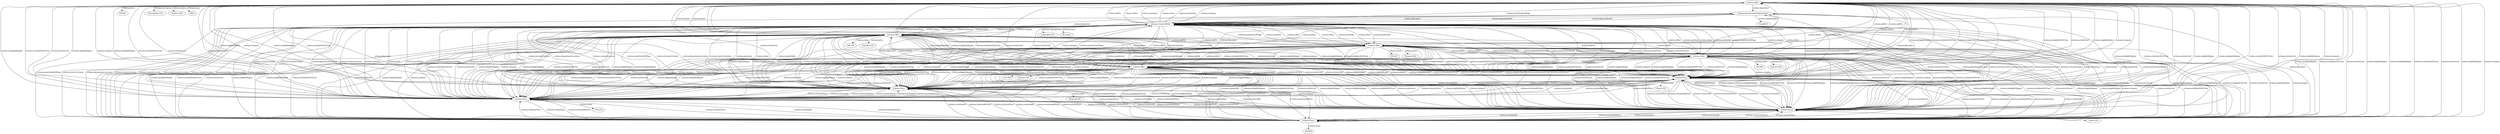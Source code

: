 digraph {
  "991062" [type=attribute_name,label="991062"]
  "2701270" [type=attribute_name,label="2701270"]
  Send0933 [type=attribute_name,label=Send0933]
  "schema-dig:PersonOrOrganization1" [type=class_uri,label="schema-dig:PersonOrOrganization"]
  Copyright1423 [type=attribute_name,label=Copyright1423]
  "schema:CreativeWork1" [type=class_uri,label="schema:CreativeWork"]
  file_name [type=attribute_name,label=file_name]
  Description1191 [type=attribute_name,label=Description1191]
  "schema:Offer1" [type=class_uri,label="schema:Offer"]
  Expires1091 [type=attribute_name,label=Expires1091]
  "0003" [type=attribute_name,label="0003"]
  "001236" [type=attribute_name,label="001236"]
  "schema:Offer2" [type=class_uri,label="schema:Offer"]
  Listings1232 [type=attribute_name,label=Listings1232]
  "001267" [type=attribute_name,label="001267"]
  "schema:Offer3" [type=class_uri,label="schema:Offer"]
  Kansas1264 [type=attribute_name,label=Kansas1264]
  "001298" [type=attribute_name,label="001298"]
  "schema:Offer4" [type=class_uri,label="schema:Offer"]
  Kansas1294 [type=attribute_name,label=Kansas1294]
  set1328 [type=attribute_name,label=set1328]
  "schema:Offer5" [type=class_uri,label="schema:Offer"]
  Kansas1324 [type=attribute_name,label=Kansas1324]
  "001068" [type=attribute_name,label="001068"]
  "schema:Place1" [type=class_uri,label="schema:Place"]
  Citori1239 [type=attribute_name,label=Citori1239]
  "schema:Place2" [type=class_uri,label="schema:Place"]
  "schema:Place3" [type=class_uri,label="schema:Place"]
  Reduced1301 [type=attribute_name,label=Reduced1301]
  "schema:Place4" [type=class_uri,label="schema:Place"]
  Boots1331 [type=attribute_name,label=Boots1331]
  "schema:Place5" [type=class_uri,label="schema:Place"]
  "schema-dig:PersonOrOrganization1" -> Send0933 [label="schema-dig:identifier",type=st_property_uri]
  "schema:CreativeWork1" -> Copyright1423 [label="schema:copyrightYear",type=st_property_uri]
  "schema:CreativeWork1" -> file_name [label="schema:name",type=st_property_uri]
  "schema:Offer1" -> Description1191 [label="schema:description",type=st_property_uri]
  "schema:Offer1" -> Expires1091 [label="schema:expires",type=st_property_uri]
  "schema:Offer1" -> "0003" [label="schema:name",type=st_property_uri]
  "schema:Offer1" -> "991062" [label="schema:price",type=st_property_uri]
  "schema:Offer2" -> "001236" [label="schema:name",type=st_property_uri]
  "schema:Offer2" -> Listings1232 [label="schema:price",type=st_property_uri]
  "schema:Offer3" -> "001267" [label="schema:name",type=st_property_uri]
  "schema:Offer3" -> Kansas1264 [label="schema:price",type=st_property_uri]
  "schema:Offer4" -> "001298" [label="schema:name",type=st_property_uri]
  "schema:Offer4" -> Kansas1294 [label="schema:price",type=st_property_uri]
  "schema:Offer5" -> set1328 [label="schema:name",type=st_property_uri]
  "schema:Offer5" -> Kansas1324 [label="schema:price",type=st_property_uri]
  "schema:Place1" -> "001068" [label="schema:name",type=st_property_uri]
  "schema:Place2" -> Citori1239 [label="schema:name",type=st_property_uri]
  "schema:Place3" -> "2701270" [label="schema:name",type=st_property_uri]
  "schema:Place4" -> Reduced1301 [label="schema:name",type=st_property_uri]
  "schema:Place5" -> Boots1331 [label="schema:name",type=st_property_uri]
  "schema-dig:PersonOrOrganization1" -> "schema:CreativeWork1" [label="schema-dig:isAuthorOf",type=direct_property_uri,weight=1]
  "schema:CreativeWork1" -> "schema:CreativeWork1" [label="schema:hasPart",type=direct_property_uri,weight=1]
  "schema:CreativeWork1" -> "schema:CreativeWork1" [label="schema:isPartOf",type=direct_property_uri,weight=1]
  "schema:CreativeWork1" -> "schema:CreativeWork1" [label="schema-dig:isAbstractPartOf",type=direct_property_uri,weight=1]
  "schema:CreativeWork1" -> "schema:CreativeWork1" [label="schema-dig:isCitationOf",type=direct_property_uri,weight=1]
  "schema:CreativeWork1" -> "schema:CreativeWork1" [label="schema:citation",type=direct_property_uri,weight=1]
  "schema:CreativeWork1" -> "schema:CreativeWork1" [label="schema:workExample",type=direct_property_uri,weight=1]
  "schema:CreativeWork1" -> "schema:CreativeWork1" [label="schema:exampleOfWork",type=direct_property_uri,weight=1]
  "schema:CreativeWork1" -> "schema:CreativeWork1" [label="schema:license",type=direct_property_uri,weight=1]
  "schema:CreativeWork1" -> "schema:CreativeWork1" [label="schema:translationOfWork",type=direct_property_uri,weight=1]
  "schema:CreativeWork1" -> "schema:CreativeWork1" [label="schema:workTranslation",type=direct_property_uri,weight=1]
  "schema:CreativeWork1" -> "schema:Offer1" [label="schema:offers",type=direct_property_uri,weight=1]
  "schema:CreativeWork1" -> "schema:Offer2" [label="schema:offers",type=direct_property_uri,weight=1]
  "schema:CreativeWork1" -> "schema:Offer3" [label="schema:offers",type=direct_property_uri,weight=1]
  "schema:CreativeWork1" -> "schema:Offer4" [label="schema:offers",type=direct_property_uri,weight=1]
  "schema:CreativeWork1" -> "schema:Offer5" [label="schema:offers",type=direct_property_uri,weight=1]
  "schema:CreativeWork1" -> "schema:Place1" [label="schema:locationCreated",type=direct_property_uri,weight=1]
  "schema:CreativeWork1" -> "schema:Place2" [label="schema:locationCreated",type=direct_property_uri,weight=1]
  "schema:CreativeWork1" -> "schema:Place3" [label="schema:locationCreated",type=direct_property_uri,weight=1]
  "schema:CreativeWork1" -> "schema:Place4" [label="schema:locationCreated",type=direct_property_uri,weight=1]
  "schema:CreativeWork1" -> "schema:Place5" [label="schema:locationCreated",type=direct_property_uri,weight=1]
  "schema:CreativeWork1" -> "schema:Place1" [label="schema-dig:primaryLocation",type=direct_property_uri,weight=1]
  "schema:CreativeWork1" -> "schema:Place2" [label="schema-dig:primaryLocation",type=direct_property_uri,weight=1]
  "schema:CreativeWork1" -> "schema:Place3" [label="schema-dig:primaryLocation",type=direct_property_uri,weight=1]
  "schema:CreativeWork1" -> "schema:Place4" [label="schema-dig:primaryLocation",type=direct_property_uri,weight=1]
  "schema:CreativeWork1" -> "schema:Place5" [label="schema-dig:primaryLocation",type=direct_property_uri,weight=1]
  "schema:CreativeWork1" -> "schema:Place1" [label="schema:contentLocation",type=direct_property_uri,weight=1]
  "schema:CreativeWork1" -> "schema:Place2" [label="schema:contentLocation",type=direct_property_uri,weight=1]
  "schema:CreativeWork1" -> "schema:Place3" [label="schema:contentLocation",type=direct_property_uri,weight=1]
  "schema:CreativeWork1" -> "schema:Place4" [label="schema:contentLocation",type=direct_property_uri,weight=1]
  "schema:CreativeWork1" -> "schema:Place5" [label="schema:contentLocation",type=direct_property_uri,weight=1]
  "schema:Offer1" -> "schema:Offer1" [label="schema:addOn",type=direct_property_uri,weight=1]
  "schema:Offer1" -> "schema:Offer2" [label="schema:addOn",type=direct_property_uri,weight=1]
  "schema:Offer1" -> "schema:Offer3" [label="schema:addOn",type=direct_property_uri,weight=1]
  "schema:Offer1" -> "schema:Offer4" [label="schema:addOn",type=direct_property_uri,weight=1]
  "schema:Offer1" -> "schema:Offer5" [label="schema:addOn",type=direct_property_uri,weight=1]
  "schema:Offer2" -> "schema:Offer1" [label="schema:addOn",type=direct_property_uri,weight=1]
  "schema:Offer2" -> "schema:Offer2" [label="schema:addOn",type=direct_property_uri,weight=1]
  "schema:Offer2" -> "schema:Offer3" [label="schema:addOn",type=direct_property_uri,weight=1]
  "schema:Offer2" -> "schema:Offer4" [label="schema:addOn",type=direct_property_uri,weight=1]
  "schema:Offer2" -> "schema:Offer5" [label="schema:addOn",type=direct_property_uri,weight=1]
  "schema:Offer3" -> "schema:Offer1" [label="schema:addOn",type=direct_property_uri,weight=1]
  "schema:Offer3" -> "schema:Offer2" [label="schema:addOn",type=direct_property_uri,weight=1]
  "schema:Offer3" -> "schema:Offer3" [label="schema:addOn",type=direct_property_uri,weight=1]
  "schema:Offer3" -> "schema:Offer4" [label="schema:addOn",type=direct_property_uri,weight=1]
  "schema:Offer3" -> "schema:Offer5" [label="schema:addOn",type=direct_property_uri,weight=1]
  "schema:Offer4" -> "schema:Offer1" [label="schema:addOn",type=direct_property_uri,weight=1]
  "schema:Offer4" -> "schema:Offer2" [label="schema:addOn",type=direct_property_uri,weight=1]
  "schema:Offer4" -> "schema:Offer3" [label="schema:addOn",type=direct_property_uri,weight=1]
  "schema:Offer4" -> "schema:Offer4" [label="schema:addOn",type=direct_property_uri,weight=1]
  "schema:Offer4" -> "schema:Offer5" [label="schema:addOn",type=direct_property_uri,weight=1]
  "schema:Offer5" -> "schema:Offer1" [label="schema:addOn",type=direct_property_uri,weight=1]
  "schema:Offer5" -> "schema:Offer2" [label="schema:addOn",type=direct_property_uri,weight=1]
  "schema:Offer5" -> "schema:Offer3" [label="schema:addOn",type=direct_property_uri,weight=1]
  "schema:Offer5" -> "schema:Offer4" [label="schema:addOn",type=direct_property_uri,weight=1]
  "schema:Offer5" -> "schema:Offer5" [label="schema:addOn",type=direct_property_uri,weight=1]
  "schema:Offer1" -> "schema:Place1" [label="schema:ineligibleRegion",type=direct_property_uri,weight=1]
  "schema:Offer1" -> "schema:Place2" [label="schema:ineligibleRegion",type=direct_property_uri,weight=1]
  "schema:Offer1" -> "schema:Place3" [label="schema:ineligibleRegion",type=direct_property_uri,weight=1]
  "schema:Offer1" -> "schema:Place4" [label="schema:ineligibleRegion",type=direct_property_uri,weight=1]
  "schema:Offer1" -> "schema:Place5" [label="schema:ineligibleRegion",type=direct_property_uri,weight=1]
  "schema:Offer2" -> "schema:Place1" [label="schema:ineligibleRegion",type=direct_property_uri,weight=1]
  "schema:Offer2" -> "schema:Place2" [label="schema:ineligibleRegion",type=direct_property_uri,weight=1]
  "schema:Offer2" -> "schema:Place3" [label="schema:ineligibleRegion",type=direct_property_uri,weight=1]
  "schema:Offer2" -> "schema:Place4" [label="schema:ineligibleRegion",type=direct_property_uri,weight=1]
  "schema:Offer2" -> "schema:Place5" [label="schema:ineligibleRegion",type=direct_property_uri,weight=1]
  "schema:Offer3" -> "schema:Place1" [label="schema:ineligibleRegion",type=direct_property_uri,weight=1]
  "schema:Offer3" -> "schema:Place2" [label="schema:ineligibleRegion",type=direct_property_uri,weight=1]
  "schema:Offer3" -> "schema:Place3" [label="schema:ineligibleRegion",type=direct_property_uri,weight=1]
  "schema:Offer3" -> "schema:Place4" [label="schema:ineligibleRegion",type=direct_property_uri,weight=1]
  "schema:Offer3" -> "schema:Place5" [label="schema:ineligibleRegion",type=direct_property_uri,weight=1]
  "schema:Offer4" -> "schema:Place1" [label="schema:ineligibleRegion",type=direct_property_uri,weight=1]
  "schema:Offer4" -> "schema:Place2" [label="schema:ineligibleRegion",type=direct_property_uri,weight=1]
  "schema:Offer4" -> "schema:Place3" [label="schema:ineligibleRegion",type=direct_property_uri,weight=1]
  "schema:Offer4" -> "schema:Place4" [label="schema:ineligibleRegion",type=direct_property_uri,weight=1]
  "schema:Offer4" -> "schema:Place5" [label="schema:ineligibleRegion",type=direct_property_uri,weight=1]
  "schema:Offer5" -> "schema:Place1" [label="schema:ineligibleRegion",type=direct_property_uri,weight=1]
  "schema:Offer5" -> "schema:Place2" [label="schema:ineligibleRegion",type=direct_property_uri,weight=1]
  "schema:Offer5" -> "schema:Place3" [label="schema:ineligibleRegion",type=direct_property_uri,weight=1]
  "schema:Offer5" -> "schema:Place4" [label="schema:ineligibleRegion",type=direct_property_uri,weight=1]
  "schema:Offer5" -> "schema:Place5" [label="schema:ineligibleRegion",type=direct_property_uri,weight=1]
  "schema:Offer1" -> "schema:Place1" [label="schema:availableAtOrFrom",type=direct_property_uri,weight=1]
  "schema:Offer1" -> "schema:Place2" [label="schema:availableAtOrFrom",type=direct_property_uri,weight=1]
  "schema:Offer1" -> "schema:Place3" [label="schema:availableAtOrFrom",type=direct_property_uri,weight=1]
  "schema:Offer1" -> "schema:Place4" [label="schema:availableAtOrFrom",type=direct_property_uri,weight=1]
  "schema:Offer1" -> "schema:Place5" [label="schema:availableAtOrFrom",type=direct_property_uri,weight=1]
  "schema:Offer2" -> "schema:Place1" [label="schema:availableAtOrFrom",type=direct_property_uri,weight=1]
  "schema:Offer2" -> "schema:Place2" [label="schema:availableAtOrFrom",type=direct_property_uri,weight=1]
  "schema:Offer2" -> "schema:Place3" [label="schema:availableAtOrFrom",type=direct_property_uri,weight=1]
  "schema:Offer2" -> "schema:Place4" [label="schema:availableAtOrFrom",type=direct_property_uri,weight=1]
  "schema:Offer2" -> "schema:Place5" [label="schema:availableAtOrFrom",type=direct_property_uri,weight=1]
  "schema:Offer3" -> "schema:Place1" [label="schema:availableAtOrFrom",type=direct_property_uri,weight=1]
  "schema:Offer3" -> "schema:Place2" [label="schema:availableAtOrFrom",type=direct_property_uri,weight=1]
  "schema:Offer3" -> "schema:Place3" [label="schema:availableAtOrFrom",type=direct_property_uri,weight=1]
  "schema:Offer3" -> "schema:Place4" [label="schema:availableAtOrFrom",type=direct_property_uri,weight=1]
  "schema:Offer3" -> "schema:Place5" [label="schema:availableAtOrFrom",type=direct_property_uri,weight=1]
  "schema:Offer4" -> "schema:Place1" [label="schema:availableAtOrFrom",type=direct_property_uri,weight=1]
  "schema:Offer4" -> "schema:Place2" [label="schema:availableAtOrFrom",type=direct_property_uri,weight=1]
  "schema:Offer4" -> "schema:Place3" [label="schema:availableAtOrFrom",type=direct_property_uri,weight=1]
  "schema:Offer4" -> "schema:Place4" [label="schema:availableAtOrFrom",type=direct_property_uri,weight=1]
  "schema:Offer4" -> "schema:Place5" [label="schema:availableAtOrFrom",type=direct_property_uri,weight=1]
  "schema:Offer5" -> "schema:Place1" [label="schema:availableAtOrFrom",type=direct_property_uri,weight=1]
  "schema:Offer5" -> "schema:Place2" [label="schema:availableAtOrFrom",type=direct_property_uri,weight=1]
  "schema:Offer5" -> "schema:Place3" [label="schema:availableAtOrFrom",type=direct_property_uri,weight=1]
  "schema:Offer5" -> "schema:Place4" [label="schema:availableAtOrFrom",type=direct_property_uri,weight=1]
  "schema:Offer5" -> "schema:Place5" [label="schema:availableAtOrFrom",type=direct_property_uri,weight=1]
  "schema:Offer1" -> "schema:Place1" [label="schema:areaServed",type=direct_property_uri,weight=1]
  "schema:Offer1" -> "schema:Place2" [label="schema:areaServed",type=direct_property_uri,weight=1]
  "schema:Offer1" -> "schema:Place3" [label="schema:areaServed",type=direct_property_uri,weight=1]
  "schema:Offer1" -> "schema:Place4" [label="schema:areaServed",type=direct_property_uri,weight=1]
  "schema:Offer1" -> "schema:Place5" [label="schema:areaServed",type=direct_property_uri,weight=1]
  "schema:Offer2" -> "schema:Place1" [label="schema:areaServed",type=direct_property_uri,weight=1]
  "schema:Offer2" -> "schema:Place2" [label="schema:areaServed",type=direct_property_uri,weight=1]
  "schema:Offer2" -> "schema:Place3" [label="schema:areaServed",type=direct_property_uri,weight=1]
  "schema:Offer2" -> "schema:Place4" [label="schema:areaServed",type=direct_property_uri,weight=1]
  "schema:Offer2" -> "schema:Place5" [label="schema:areaServed",type=direct_property_uri,weight=1]
  "schema:Offer3" -> "schema:Place1" [label="schema:areaServed",type=direct_property_uri,weight=1]
  "schema:Offer3" -> "schema:Place2" [label="schema:areaServed",type=direct_property_uri,weight=1]
  "schema:Offer3" -> "schema:Place3" [label="schema:areaServed",type=direct_property_uri,weight=1]
  "schema:Offer3" -> "schema:Place4" [label="schema:areaServed",type=direct_property_uri,weight=1]
  "schema:Offer3" -> "schema:Place5" [label="schema:areaServed",type=direct_property_uri,weight=1]
  "schema:Offer4" -> "schema:Place1" [label="schema:areaServed",type=direct_property_uri,weight=1]
  "schema:Offer4" -> "schema:Place2" [label="schema:areaServed",type=direct_property_uri,weight=1]
  "schema:Offer4" -> "schema:Place3" [label="schema:areaServed",type=direct_property_uri,weight=1]
  "schema:Offer4" -> "schema:Place4" [label="schema:areaServed",type=direct_property_uri,weight=1]
  "schema:Offer4" -> "schema:Place5" [label="schema:areaServed",type=direct_property_uri,weight=1]
  "schema:Offer5" -> "schema:Place1" [label="schema:areaServed",type=direct_property_uri,weight=1]
  "schema:Offer5" -> "schema:Place2" [label="schema:areaServed",type=direct_property_uri,weight=1]
  "schema:Offer5" -> "schema:Place3" [label="schema:areaServed",type=direct_property_uri,weight=1]
  "schema:Offer5" -> "schema:Place4" [label="schema:areaServed",type=direct_property_uri,weight=1]
  "schema:Offer5" -> "schema:Place5" [label="schema:areaServed",type=direct_property_uri,weight=1]
  "schema:Offer1" -> "schema:Place1" [label="schema:eligibleRegion",type=direct_property_uri,weight=1]
  "schema:Offer1" -> "schema:Place2" [label="schema:eligibleRegion",type=direct_property_uri,weight=1]
  "schema:Offer1" -> "schema:Place3" [label="schema:eligibleRegion",type=direct_property_uri,weight=1]
  "schema:Offer1" -> "schema:Place4" [label="schema:eligibleRegion",type=direct_property_uri,weight=1]
  "schema:Offer1" -> "schema:Place5" [label="schema:eligibleRegion",type=direct_property_uri,weight=1]
  "schema:Offer2" -> "schema:Place1" [label="schema:eligibleRegion",type=direct_property_uri,weight=1]
  "schema:Offer2" -> "schema:Place2" [label="schema:eligibleRegion",type=direct_property_uri,weight=1]
  "schema:Offer2" -> "schema:Place3" [label="schema:eligibleRegion",type=direct_property_uri,weight=1]
  "schema:Offer2" -> "schema:Place4" [label="schema:eligibleRegion",type=direct_property_uri,weight=1]
  "schema:Offer2" -> "schema:Place5" [label="schema:eligibleRegion",type=direct_property_uri,weight=1]
  "schema:Offer3" -> "schema:Place1" [label="schema:eligibleRegion",type=direct_property_uri,weight=1]
  "schema:Offer3" -> "schema:Place2" [label="schema:eligibleRegion",type=direct_property_uri,weight=1]
  "schema:Offer3" -> "schema:Place3" [label="schema:eligibleRegion",type=direct_property_uri,weight=1]
  "schema:Offer3" -> "schema:Place4" [label="schema:eligibleRegion",type=direct_property_uri,weight=1]
  "schema:Offer3" -> "schema:Place5" [label="schema:eligibleRegion",type=direct_property_uri,weight=1]
  "schema:Offer4" -> "schema:Place1" [label="schema:eligibleRegion",type=direct_property_uri,weight=1]
  "schema:Offer4" -> "schema:Place2" [label="schema:eligibleRegion",type=direct_property_uri,weight=1]
  "schema:Offer4" -> "schema:Place3" [label="schema:eligibleRegion",type=direct_property_uri,weight=1]
  "schema:Offer4" -> "schema:Place4" [label="schema:eligibleRegion",type=direct_property_uri,weight=1]
  "schema:Offer4" -> "schema:Place5" [label="schema:eligibleRegion",type=direct_property_uri,weight=1]
  "schema:Offer5" -> "schema:Place1" [label="schema:eligibleRegion",type=direct_property_uri,weight=1]
  "schema:Offer5" -> "schema:Place2" [label="schema:eligibleRegion",type=direct_property_uri,weight=1]
  "schema:Offer5" -> "schema:Place3" [label="schema:eligibleRegion",type=direct_property_uri,weight=1]
  "schema:Offer5" -> "schema:Place4" [label="schema:eligibleRegion",type=direct_property_uri,weight=1]
  "schema:Offer5" -> "schema:Place5" [label="schema:eligibleRegion",type=direct_property_uri,weight=1]
  "schema:Place1" -> "schema:Place1" [label="schema:containedIn",type=direct_property_uri,weight=1]
  "schema:Place1" -> "schema:Place2" [label="schema:containedIn",type=direct_property_uri,weight=1]
  "schema:Place1" -> "schema:Place3" [label="schema:containedIn",type=direct_property_uri,weight=1]
  "schema:Place1" -> "schema:Place4" [label="schema:containedIn",type=direct_property_uri,weight=1]
  "schema:Place1" -> "schema:Place5" [label="schema:containedIn",type=direct_property_uri,weight=1]
  "schema:Place2" -> "schema:Place1" [label="schema:containedIn",type=direct_property_uri,weight=1]
  "schema:Place2" -> "schema:Place2" [label="schema:containedIn",type=direct_property_uri,weight=1]
  "schema:Place2" -> "schema:Place3" [label="schema:containedIn",type=direct_property_uri,weight=1]
  "schema:Place2" -> "schema:Place4" [label="schema:containedIn",type=direct_property_uri,weight=1]
  "schema:Place2" -> "schema:Place5" [label="schema:containedIn",type=direct_property_uri,weight=1]
  "schema:Place3" -> "schema:Place1" [label="schema:containedIn",type=direct_property_uri,weight=1]
  "schema:Place3" -> "schema:Place2" [label="schema:containedIn",type=direct_property_uri,weight=1]
  "schema:Place3" -> "schema:Place3" [label="schema:containedIn",type=direct_property_uri,weight=1]
  "schema:Place3" -> "schema:Place4" [label="schema:containedIn",type=direct_property_uri,weight=1]
  "schema:Place3" -> "schema:Place5" [label="schema:containedIn",type=direct_property_uri,weight=1]
  "schema:Place4" -> "schema:Place1" [label="schema:containedIn",type=direct_property_uri,weight=1]
  "schema:Place4" -> "schema:Place2" [label="schema:containedIn",type=direct_property_uri,weight=1]
  "schema:Place4" -> "schema:Place3" [label="schema:containedIn",type=direct_property_uri,weight=1]
  "schema:Place4" -> "schema:Place4" [label="schema:containedIn",type=direct_property_uri,weight=1]
  "schema:Place4" -> "schema:Place5" [label="schema:containedIn",type=direct_property_uri,weight=1]
  "schema:Place5" -> "schema:Place1" [label="schema:containedIn",type=direct_property_uri,weight=1]
  "schema:Place5" -> "schema:Place2" [label="schema:containedIn",type=direct_property_uri,weight=1]
  "schema:Place5" -> "schema:Place3" [label="schema:containedIn",type=direct_property_uri,weight=1]
  "schema:Place5" -> "schema:Place4" [label="schema:containedIn",type=direct_property_uri,weight=1]
  "schema:Place5" -> "schema:Place5" [label="schema:containedIn",type=direct_property_uri,weight=1]
  "schema:Place1" -> "schema:Place1" [label="schema:containedInPlace",type=direct_property_uri,weight=1]
  "schema:Place1" -> "schema:Place2" [label="schema:containedInPlace",type=direct_property_uri,weight=1]
  "schema:Place1" -> "schema:Place3" [label="schema:containedInPlace",type=direct_property_uri,weight=1]
  "schema:Place1" -> "schema:Place4" [label="schema:containedInPlace",type=direct_property_uri,weight=1]
  "schema:Place1" -> "schema:Place5" [label="schema:containedInPlace",type=direct_property_uri,weight=1]
  "schema:Place2" -> "schema:Place1" [label="schema:containedInPlace",type=direct_property_uri,weight=1]
  "schema:Place2" -> "schema:Place2" [label="schema:containedInPlace",type=direct_property_uri,weight=1]
  "schema:Place2" -> "schema:Place3" [label="schema:containedInPlace",type=direct_property_uri,weight=1]
  "schema:Place2" -> "schema:Place4" [label="schema:containedInPlace",type=direct_property_uri,weight=1]
  "schema:Place2" -> "schema:Place5" [label="schema:containedInPlace",type=direct_property_uri,weight=1]
  "schema:Place3" -> "schema:Place1" [label="schema:containedInPlace",type=direct_property_uri,weight=1]
  "schema:Place3" -> "schema:Place2" [label="schema:containedInPlace",type=direct_property_uri,weight=1]
  "schema:Place3" -> "schema:Place3" [label="schema:containedInPlace",type=direct_property_uri,weight=1]
  "schema:Place3" -> "schema:Place4" [label="schema:containedInPlace",type=direct_property_uri,weight=1]
  "schema:Place3" -> "schema:Place5" [label="schema:containedInPlace",type=direct_property_uri,weight=1]
  "schema:Place4" -> "schema:Place1" [label="schema:containedInPlace",type=direct_property_uri,weight=1]
  "schema:Place4" -> "schema:Place2" [label="schema:containedInPlace",type=direct_property_uri,weight=1]
  "schema:Place4" -> "schema:Place3" [label="schema:containedInPlace",type=direct_property_uri,weight=1]
  "schema:Place4" -> "schema:Place4" [label="schema:containedInPlace",type=direct_property_uri,weight=1]
  "schema:Place4" -> "schema:Place5" [label="schema:containedInPlace",type=direct_property_uri,weight=1]
  "schema:Place5" -> "schema:Place1" [label="schema:containedInPlace",type=direct_property_uri,weight=1]
  "schema:Place5" -> "schema:Place2" [label="schema:containedInPlace",type=direct_property_uri,weight=1]
  "schema:Place5" -> "schema:Place3" [label="schema:containedInPlace",type=direct_property_uri,weight=1]
  "schema:Place5" -> "schema:Place4" [label="schema:containedInPlace",type=direct_property_uri,weight=1]
  "schema:Place5" -> "schema:Place5" [label="schema:containedInPlace",type=direct_property_uri,weight=1]
  "schema:Place1" -> "schema:Place1" [label="schema:containsPlace",type=direct_property_uri,weight=1]
  "schema:Place1" -> "schema:Place2" [label="schema:containsPlace",type=direct_property_uri,weight=1]
  "schema:Place1" -> "schema:Place3" [label="schema:containsPlace",type=direct_property_uri,weight=1]
  "schema:Place1" -> "schema:Place4" [label="schema:containsPlace",type=direct_property_uri,weight=1]
  "schema:Place1" -> "schema:Place5" [label="schema:containsPlace",type=direct_property_uri,weight=1]
  "schema:Place2" -> "schema:Place1" [label="schema:containsPlace",type=direct_property_uri,weight=1]
  "schema:Place2" -> "schema:Place2" [label="schema:containsPlace",type=direct_property_uri,weight=1]
  "schema:Place2" -> "schema:Place3" [label="schema:containsPlace",type=direct_property_uri,weight=1]
  "schema:Place2" -> "schema:Place4" [label="schema:containsPlace",type=direct_property_uri,weight=1]
  "schema:Place2" -> "schema:Place5" [label="schema:containsPlace",type=direct_property_uri,weight=1]
  "schema:Place3" -> "schema:Place1" [label="schema:containsPlace",type=direct_property_uri,weight=1]
  "schema:Place3" -> "schema:Place2" [label="schema:containsPlace",type=direct_property_uri,weight=1]
  "schema:Place3" -> "schema:Place3" [label="schema:containsPlace",type=direct_property_uri,weight=1]
  "schema:Place3" -> "schema:Place4" [label="schema:containsPlace",type=direct_property_uri,weight=1]
  "schema:Place3" -> "schema:Place5" [label="schema:containsPlace",type=direct_property_uri,weight=1]
  "schema:Place4" -> "schema:Place1" [label="schema:containsPlace",type=direct_property_uri,weight=1]
  "schema:Place4" -> "schema:Place2" [label="schema:containsPlace",type=direct_property_uri,weight=1]
  "schema:Place4" -> "schema:Place3" [label="schema:containsPlace",type=direct_property_uri,weight=1]
  "schema:Place4" -> "schema:Place4" [label="schema:containsPlace",type=direct_property_uri,weight=1]
  "schema:Place4" -> "schema:Place5" [label="schema:containsPlace",type=direct_property_uri,weight=1]
  "schema:Place5" -> "schema:Place1" [label="schema:containsPlace",type=direct_property_uri,weight=1]
  "schema:Place5" -> "schema:Place2" [label="schema:containsPlace",type=direct_property_uri,weight=1]
  "schema:Place5" -> "schema:Place3" [label="schema:containsPlace",type=direct_property_uri,weight=1]
  "schema:Place5" -> "schema:Place4" [label="schema:containsPlace",type=direct_property_uri,weight=1]
  "schema:Place5" -> "schema:Place5" [label="schema:containsPlace",type=direct_property_uri,weight=1]
  "schema-dig:PersonOrOrganization1" -> "schema:CreativeWork1" [label="schema-dig:isAuthorOf",type=inherited,weight=4]
  "schema:CreativeWork1" -> "schema-dig:PersonOrOrganization1" [label="schema-dig:owner",type=inherited,weight=4]
  "schema:CreativeWork1" -> "schema:Offer1" [label="schema:offers",type=inherited,weight=4]
  "schema:CreativeWork1" -> "schema:Offer2" [label="schema:offers",type=inherited,weight=4]
  "schema:CreativeWork1" -> "schema:Offer3" [label="schema:offers",type=inherited,weight=4]
  "schema:CreativeWork1" -> "schema:Offer4" [label="schema:offers",type=inherited,weight=4]
  "schema:CreativeWork1" -> "schema:Offer5" [label="schema:offers",type=inherited,weight=4]
  "schema:CreativeWork1" -> "schema:Offer1" [label="schema:mentions",type=inherited,weight=4]
  "schema:CreativeWork1" -> "schema:Offer2" [label="schema:mentions",type=inherited,weight=4]
  "schema:CreativeWork1" -> "schema:Offer3" [label="schema:mentions",type=inherited,weight=4]
  "schema:CreativeWork1" -> "schema:Offer4" [label="schema:mentions",type=inherited,weight=4]
  "schema:CreativeWork1" -> "schema:Offer5" [label="schema:mentions",type=inherited,weight=4]
  "schema:CreativeWork1" -> "schema:Offer1" [label="schema:about",type=inherited,weight=4]
  "schema:CreativeWork1" -> "schema:Offer2" [label="schema:about",type=inherited,weight=4]
  "schema:CreativeWork1" -> "schema:Offer3" [label="schema:about",type=inherited,weight=4]
  "schema:CreativeWork1" -> "schema:Offer4" [label="schema:about",type=inherited,weight=4]
  "schema:CreativeWork1" -> "schema:Offer5" [label="schema:about",type=inherited,weight=4]
  "schema:CreativeWork1" -> "schema:Offer1" [label="schema:mainEntity",type=inherited,weight=4]
  "schema:CreativeWork1" -> "schema:Offer2" [label="schema:mainEntity",type=inherited,weight=4]
  "schema:CreativeWork1" -> "schema:Offer3" [label="schema:mainEntity",type=inherited,weight=4]
  "schema:CreativeWork1" -> "schema:Offer4" [label="schema:mainEntity",type=inherited,weight=4]
  "schema:CreativeWork1" -> "schema:Offer5" [label="schema:mainEntity",type=inherited,weight=4]
  "schema:CreativeWork1" -> "schema:Place1" [label="schema:locationCreated",type=inherited,weight=4]
  "schema:CreativeWork1" -> "schema:Place2" [label="schema:locationCreated",type=inherited,weight=4]
  "schema:CreativeWork1" -> "schema:Place3" [label="schema:locationCreated",type=inherited,weight=4]
  "schema:CreativeWork1" -> "schema:Place4" [label="schema:locationCreated",type=inherited,weight=4]
  "schema:CreativeWork1" -> "schema:Place5" [label="schema:locationCreated",type=inherited,weight=4]
  "schema:CreativeWork1" -> "schema:Place1" [label="schema-dig:primaryLocation",type=inherited,weight=4]
  "schema:CreativeWork1" -> "schema:Place2" [label="schema-dig:primaryLocation",type=inherited,weight=4]
  "schema:CreativeWork1" -> "schema:Place3" [label="schema-dig:primaryLocation",type=inherited,weight=4]
  "schema:CreativeWork1" -> "schema:Place4" [label="schema-dig:primaryLocation",type=inherited,weight=4]
  "schema:CreativeWork1" -> "schema:Place5" [label="schema-dig:primaryLocation",type=inherited,weight=4]
  "schema:CreativeWork1" -> "schema:Place1" [label="schema:contentLocation",type=inherited,weight=4]
  "schema:CreativeWork1" -> "schema:Place2" [label="schema:contentLocation",type=inherited,weight=4]
  "schema:CreativeWork1" -> "schema:Place3" [label="schema:contentLocation",type=inherited,weight=4]
  "schema:CreativeWork1" -> "schema:Place4" [label="schema:contentLocation",type=inherited,weight=4]
  "schema:CreativeWork1" -> "schema:Place5" [label="schema:contentLocation",type=inherited,weight=4]
  "schema:CreativeWork1" -> "schema:Place1" [label="schema:mentions",type=inherited,weight=4]
  "schema:CreativeWork1" -> "schema:Place2" [label="schema:mentions",type=inherited,weight=4]
  "schema:CreativeWork1" -> "schema:Place3" [label="schema:mentions",type=inherited,weight=4]
  "schema:CreativeWork1" -> "schema:Place4" [label="schema:mentions",type=inherited,weight=4]
  "schema:CreativeWork1" -> "schema:Place5" [label="schema:mentions",type=inherited,weight=4]
  "schema:CreativeWork1" -> "schema:Place1" [label="schema:about",type=inherited,weight=4]
  "schema:CreativeWork1" -> "schema:Place2" [label="schema:about",type=inherited,weight=4]
  "schema:CreativeWork1" -> "schema:Place3" [label="schema:about",type=inherited,weight=4]
  "schema:CreativeWork1" -> "schema:Place4" [label="schema:about",type=inherited,weight=4]
  "schema:CreativeWork1" -> "schema:Place5" [label="schema:about",type=inherited,weight=4]
  "schema:CreativeWork1" -> "schema:Place1" [label="schema:mainEntity",type=inherited,weight=4]
  "schema:CreativeWork1" -> "schema:Place2" [label="schema:mainEntity",type=inherited,weight=4]
  "schema:CreativeWork1" -> "schema:Place3" [label="schema:mainEntity",type=inherited,weight=4]
  "schema:CreativeWork1" -> "schema:Place4" [label="schema:mainEntity",type=inherited,weight=4]
  "schema:CreativeWork1" -> "schema:Place5" [label="schema:mainEntity",type=inherited,weight=4]
  "schema:Offer1" -> "schema-dig:PersonOrOrganization1" [label="schema-dig:owner",type=inherited,weight=4]
  "schema:Offer2" -> "schema-dig:PersonOrOrganization1" [label="schema-dig:owner",type=inherited,weight=4]
  "schema:Offer3" -> "schema-dig:PersonOrOrganization1" [label="schema-dig:owner",type=inherited,weight=4]
  "schema:Offer4" -> "schema-dig:PersonOrOrganization1" [label="schema-dig:owner",type=inherited,weight=4]
  "schema:Offer5" -> "schema-dig:PersonOrOrganization1" [label="schema-dig:owner",type=inherited,weight=4]
  "schema:Offer1" -> "schema:CreativeWork1" [label="schema:category",type=inherited,weight=4]
  "schema:Offer2" -> "schema:CreativeWork1" [label="schema:category",type=inherited,weight=4]
  "schema:Offer3" -> "schema:CreativeWork1" [label="schema:category",type=inherited,weight=4]
  "schema:Offer4" -> "schema:CreativeWork1" [label="schema:category",type=inherited,weight=4]
  "schema:Offer5" -> "schema:CreativeWork1" [label="schema:category",type=inherited,weight=4]
  "schema:Offer1" -> "schema:CreativeWork1" [label="schema:mainEntityOfPage",type=inherited,weight=4]
  "schema:Offer2" -> "schema:CreativeWork1" [label="schema:mainEntityOfPage",type=inherited,weight=4]
  "schema:Offer3" -> "schema:CreativeWork1" [label="schema:mainEntityOfPage",type=inherited,weight=4]
  "schema:Offer4" -> "schema:CreativeWork1" [label="schema:mainEntityOfPage",type=inherited,weight=4]
  "schema:Offer5" -> "schema:CreativeWork1" [label="schema:mainEntityOfPage",type=inherited,weight=4]
  "schema:Offer1" -> "schema:Place1" [label="schema:ineligibleRegion",type=inherited,weight=4]
  "schema:Offer1" -> "schema:Place2" [label="schema:ineligibleRegion",type=inherited,weight=4]
  "schema:Offer1" -> "schema:Place3" [label="schema:ineligibleRegion",type=inherited,weight=4]
  "schema:Offer1" -> "schema:Place4" [label="schema:ineligibleRegion",type=inherited,weight=4]
  "schema:Offer1" -> "schema:Place5" [label="schema:ineligibleRegion",type=inherited,weight=4]
  "schema:Offer2" -> "schema:Place1" [label="schema:ineligibleRegion",type=inherited,weight=4]
  "schema:Offer2" -> "schema:Place2" [label="schema:ineligibleRegion",type=inherited,weight=4]
  "schema:Offer2" -> "schema:Place3" [label="schema:ineligibleRegion",type=inherited,weight=4]
  "schema:Offer2" -> "schema:Place4" [label="schema:ineligibleRegion",type=inherited,weight=4]
  "schema:Offer2" -> "schema:Place5" [label="schema:ineligibleRegion",type=inherited,weight=4]
  "schema:Offer3" -> "schema:Place1" [label="schema:ineligibleRegion",type=inherited,weight=4]
  "schema:Offer3" -> "schema:Place2" [label="schema:ineligibleRegion",type=inherited,weight=4]
  "schema:Offer3" -> "schema:Place3" [label="schema:ineligibleRegion",type=inherited,weight=4]
  "schema:Offer3" -> "schema:Place4" [label="schema:ineligibleRegion",type=inherited,weight=4]
  "schema:Offer3" -> "schema:Place5" [label="schema:ineligibleRegion",type=inherited,weight=4]
  "schema:Offer4" -> "schema:Place1" [label="schema:ineligibleRegion",type=inherited,weight=4]
  "schema:Offer4" -> "schema:Place2" [label="schema:ineligibleRegion",type=inherited,weight=4]
  "schema:Offer4" -> "schema:Place3" [label="schema:ineligibleRegion",type=inherited,weight=4]
  "schema:Offer4" -> "schema:Place4" [label="schema:ineligibleRegion",type=inherited,weight=4]
  "schema:Offer4" -> "schema:Place5" [label="schema:ineligibleRegion",type=inherited,weight=4]
  "schema:Offer5" -> "schema:Place1" [label="schema:ineligibleRegion",type=inherited,weight=4]
  "schema:Offer5" -> "schema:Place2" [label="schema:ineligibleRegion",type=inherited,weight=4]
  "schema:Offer5" -> "schema:Place3" [label="schema:ineligibleRegion",type=inherited,weight=4]
  "schema:Offer5" -> "schema:Place4" [label="schema:ineligibleRegion",type=inherited,weight=4]
  "schema:Offer5" -> "schema:Place5" [label="schema:ineligibleRegion",type=inherited,weight=4]
  "schema:Offer1" -> "schema:Place1" [label="schema:availableAtOrFrom",type=inherited,weight=4]
  "schema:Offer1" -> "schema:Place2" [label="schema:availableAtOrFrom",type=inherited,weight=4]
  "schema:Offer1" -> "schema:Place3" [label="schema:availableAtOrFrom",type=inherited,weight=4]
  "schema:Offer1" -> "schema:Place4" [label="schema:availableAtOrFrom",type=inherited,weight=4]
  "schema:Offer1" -> "schema:Place5" [label="schema:availableAtOrFrom",type=inherited,weight=4]
  "schema:Offer2" -> "schema:Place1" [label="schema:availableAtOrFrom",type=inherited,weight=4]
  "schema:Offer2" -> "schema:Place2" [label="schema:availableAtOrFrom",type=inherited,weight=4]
  "schema:Offer2" -> "schema:Place3" [label="schema:availableAtOrFrom",type=inherited,weight=4]
  "schema:Offer2" -> "schema:Place4" [label="schema:availableAtOrFrom",type=inherited,weight=4]
  "schema:Offer2" -> "schema:Place5" [label="schema:availableAtOrFrom",type=inherited,weight=4]
  "schema:Offer3" -> "schema:Place1" [label="schema:availableAtOrFrom",type=inherited,weight=4]
  "schema:Offer3" -> "schema:Place2" [label="schema:availableAtOrFrom",type=inherited,weight=4]
  "schema:Offer3" -> "schema:Place3" [label="schema:availableAtOrFrom",type=inherited,weight=4]
  "schema:Offer3" -> "schema:Place4" [label="schema:availableAtOrFrom",type=inherited,weight=4]
  "schema:Offer3" -> "schema:Place5" [label="schema:availableAtOrFrom",type=inherited,weight=4]
  "schema:Offer4" -> "schema:Place1" [label="schema:availableAtOrFrom",type=inherited,weight=4]
  "schema:Offer4" -> "schema:Place2" [label="schema:availableAtOrFrom",type=inherited,weight=4]
  "schema:Offer4" -> "schema:Place3" [label="schema:availableAtOrFrom",type=inherited,weight=4]
  "schema:Offer4" -> "schema:Place4" [label="schema:availableAtOrFrom",type=inherited,weight=4]
  "schema:Offer4" -> "schema:Place5" [label="schema:availableAtOrFrom",type=inherited,weight=4]
  "schema:Offer5" -> "schema:Place1" [label="schema:availableAtOrFrom",type=inherited,weight=4]
  "schema:Offer5" -> "schema:Place2" [label="schema:availableAtOrFrom",type=inherited,weight=4]
  "schema:Offer5" -> "schema:Place3" [label="schema:availableAtOrFrom",type=inherited,weight=4]
  "schema:Offer5" -> "schema:Place4" [label="schema:availableAtOrFrom",type=inherited,weight=4]
  "schema:Offer5" -> "schema:Place5" [label="schema:availableAtOrFrom",type=inherited,weight=4]
  "schema:Offer1" -> "schema:Place1" [label="schema:areaServed",type=inherited,weight=4]
  "schema:Offer1" -> "schema:Place2" [label="schema:areaServed",type=inherited,weight=4]
  "schema:Offer1" -> "schema:Place3" [label="schema:areaServed",type=inherited,weight=4]
  "schema:Offer1" -> "schema:Place4" [label="schema:areaServed",type=inherited,weight=4]
  "schema:Offer1" -> "schema:Place5" [label="schema:areaServed",type=inherited,weight=4]
  "schema:Offer2" -> "schema:Place1" [label="schema:areaServed",type=inherited,weight=4]
  "schema:Offer2" -> "schema:Place2" [label="schema:areaServed",type=inherited,weight=4]
  "schema:Offer2" -> "schema:Place3" [label="schema:areaServed",type=inherited,weight=4]
  "schema:Offer2" -> "schema:Place4" [label="schema:areaServed",type=inherited,weight=4]
  "schema:Offer2" -> "schema:Place5" [label="schema:areaServed",type=inherited,weight=4]
  "schema:Offer3" -> "schema:Place1" [label="schema:areaServed",type=inherited,weight=4]
  "schema:Offer3" -> "schema:Place2" [label="schema:areaServed",type=inherited,weight=4]
  "schema:Offer3" -> "schema:Place3" [label="schema:areaServed",type=inherited,weight=4]
  "schema:Offer3" -> "schema:Place4" [label="schema:areaServed",type=inherited,weight=4]
  "schema:Offer3" -> "schema:Place5" [label="schema:areaServed",type=inherited,weight=4]
  "schema:Offer4" -> "schema:Place1" [label="schema:areaServed",type=inherited,weight=4]
  "schema:Offer4" -> "schema:Place2" [label="schema:areaServed",type=inherited,weight=4]
  "schema:Offer4" -> "schema:Place3" [label="schema:areaServed",type=inherited,weight=4]
  "schema:Offer4" -> "schema:Place4" [label="schema:areaServed",type=inherited,weight=4]
  "schema:Offer4" -> "schema:Place5" [label="schema:areaServed",type=inherited,weight=4]
  "schema:Offer5" -> "schema:Place1" [label="schema:areaServed",type=inherited,weight=4]
  "schema:Offer5" -> "schema:Place2" [label="schema:areaServed",type=inherited,weight=4]
  "schema:Offer5" -> "schema:Place3" [label="schema:areaServed",type=inherited,weight=4]
  "schema:Offer5" -> "schema:Place4" [label="schema:areaServed",type=inherited,weight=4]
  "schema:Offer5" -> "schema:Place5" [label="schema:areaServed",type=inherited,weight=4]
  "schema:Offer1" -> "schema:Place1" [label="schema:eligibleRegion",type=inherited,weight=4]
  "schema:Offer1" -> "schema:Place2" [label="schema:eligibleRegion",type=inherited,weight=4]
  "schema:Offer1" -> "schema:Place3" [label="schema:eligibleRegion",type=inherited,weight=4]
  "schema:Offer1" -> "schema:Place4" [label="schema:eligibleRegion",type=inherited,weight=4]
  "schema:Offer1" -> "schema:Place5" [label="schema:eligibleRegion",type=inherited,weight=4]
  "schema:Offer2" -> "schema:Place1" [label="schema:eligibleRegion",type=inherited,weight=4]
  "schema:Offer2" -> "schema:Place2" [label="schema:eligibleRegion",type=inherited,weight=4]
  "schema:Offer2" -> "schema:Place3" [label="schema:eligibleRegion",type=inherited,weight=4]
  "schema:Offer2" -> "schema:Place4" [label="schema:eligibleRegion",type=inherited,weight=4]
  "schema:Offer2" -> "schema:Place5" [label="schema:eligibleRegion",type=inherited,weight=4]
  "schema:Offer3" -> "schema:Place1" [label="schema:eligibleRegion",type=inherited,weight=4]
  "schema:Offer3" -> "schema:Place2" [label="schema:eligibleRegion",type=inherited,weight=4]
  "schema:Offer3" -> "schema:Place3" [label="schema:eligibleRegion",type=inherited,weight=4]
  "schema:Offer3" -> "schema:Place4" [label="schema:eligibleRegion",type=inherited,weight=4]
  "schema:Offer3" -> "schema:Place5" [label="schema:eligibleRegion",type=inherited,weight=4]
  "schema:Offer4" -> "schema:Place1" [label="schema:eligibleRegion",type=inherited,weight=4]
  "schema:Offer4" -> "schema:Place2" [label="schema:eligibleRegion",type=inherited,weight=4]
  "schema:Offer4" -> "schema:Place3" [label="schema:eligibleRegion",type=inherited,weight=4]
  "schema:Offer4" -> "schema:Place4" [label="schema:eligibleRegion",type=inherited,weight=4]
  "schema:Offer4" -> "schema:Place5" [label="schema:eligibleRegion",type=inherited,weight=4]
  "schema:Offer5" -> "schema:Place1" [label="schema:eligibleRegion",type=inherited,weight=4]
  "schema:Offer5" -> "schema:Place2" [label="schema:eligibleRegion",type=inherited,weight=4]
  "schema:Offer5" -> "schema:Place3" [label="schema:eligibleRegion",type=inherited,weight=4]
  "schema:Offer5" -> "schema:Place4" [label="schema:eligibleRegion",type=inherited,weight=4]
  "schema:Offer5" -> "schema:Place5" [label="schema:eligibleRegion",type=inherited,weight=4]
  "schema:Offer1" -> "schema:Place1" [label="schema:category",type=inherited,weight=4]
  "schema:Offer1" -> "schema:Place2" [label="schema:category",type=inherited,weight=4]
  "schema:Offer1" -> "schema:Place3" [label="schema:category",type=inherited,weight=4]
  "schema:Offer1" -> "schema:Place4" [label="schema:category",type=inherited,weight=4]
  "schema:Offer1" -> "schema:Place5" [label="schema:category",type=inherited,weight=4]
  "schema:Offer2" -> "schema:Place1" [label="schema:category",type=inherited,weight=4]
  "schema:Offer2" -> "schema:Place2" [label="schema:category",type=inherited,weight=4]
  "schema:Offer2" -> "schema:Place3" [label="schema:category",type=inherited,weight=4]
  "schema:Offer2" -> "schema:Place4" [label="schema:category",type=inherited,weight=4]
  "schema:Offer2" -> "schema:Place5" [label="schema:category",type=inherited,weight=4]
  "schema:Offer3" -> "schema:Place1" [label="schema:category",type=inherited,weight=4]
  "schema:Offer3" -> "schema:Place2" [label="schema:category",type=inherited,weight=4]
  "schema:Offer3" -> "schema:Place3" [label="schema:category",type=inherited,weight=4]
  "schema:Offer3" -> "schema:Place4" [label="schema:category",type=inherited,weight=4]
  "schema:Offer3" -> "schema:Place5" [label="schema:category",type=inherited,weight=4]
  "schema:Offer4" -> "schema:Place1" [label="schema:category",type=inherited,weight=4]
  "schema:Offer4" -> "schema:Place2" [label="schema:category",type=inherited,weight=4]
  "schema:Offer4" -> "schema:Place3" [label="schema:category",type=inherited,weight=4]
  "schema:Offer4" -> "schema:Place4" [label="schema:category",type=inherited,weight=4]
  "schema:Offer4" -> "schema:Place5" [label="schema:category",type=inherited,weight=4]
  "schema:Offer5" -> "schema:Place1" [label="schema:category",type=inherited,weight=4]
  "schema:Offer5" -> "schema:Place2" [label="schema:category",type=inherited,weight=4]
  "schema:Offer5" -> "schema:Place3" [label="schema:category",type=inherited,weight=4]
  "schema:Offer5" -> "schema:Place4" [label="schema:category",type=inherited,weight=4]
  "schema:Offer5" -> "schema:Place5" [label="schema:category",type=inherited,weight=4]
  "schema:Place1" -> "schema-dig:PersonOrOrganization1" [label="schema-dig:owner",type=inherited,weight=4]
  "schema:Place2" -> "schema-dig:PersonOrOrganization1" [label="schema-dig:owner",type=inherited,weight=4]
  "schema:Place3" -> "schema-dig:PersonOrOrganization1" [label="schema-dig:owner",type=inherited,weight=4]
  "schema:Place4" -> "schema-dig:PersonOrOrganization1" [label="schema-dig:owner",type=inherited,weight=4]
  "schema:Place5" -> "schema-dig:PersonOrOrganization1" [label="schema-dig:owner",type=inherited,weight=4]
  "schema:Place1" -> "schema:CreativeWork1" [label="schema:mainEntityOfPage",type=inherited,weight=4]
  "schema:Place2" -> "schema:CreativeWork1" [label="schema:mainEntityOfPage",type=inherited,weight=4]
  "schema:Place3" -> "schema:CreativeWork1" [label="schema:mainEntityOfPage",type=inherited,weight=4]
  "schema:Place4" -> "schema:CreativeWork1" [label="schema:mainEntityOfPage",type=inherited,weight=4]
  "schema:Place5" -> "schema:CreativeWork1" [label="schema:mainEntityOfPage",type=inherited,weight=4]
}
